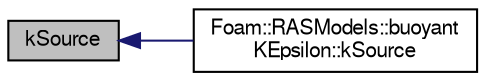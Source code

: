 digraph "kSource"
{
  bgcolor="transparent";
  edge [fontname="FreeSans",fontsize="10",labelfontname="FreeSans",labelfontsize="10"];
  node [fontname="FreeSans",fontsize="10",shape=record];
  rankdir="LR";
  Node1 [label="kSource",height=0.2,width=0.4,color="black", fillcolor="grey75", style="filled" fontcolor="black"];
  Node1 -> Node2 [dir="back",color="midnightblue",fontsize="10",style="solid",fontname="FreeSans"];
  Node2 [label="Foam::RASModels::buoyant\lKEpsilon::kSource",height=0.2,width=0.4,color="black",URL="$a00157.html#a35d9c0577be35b98ff5b50384753d958"];
}
